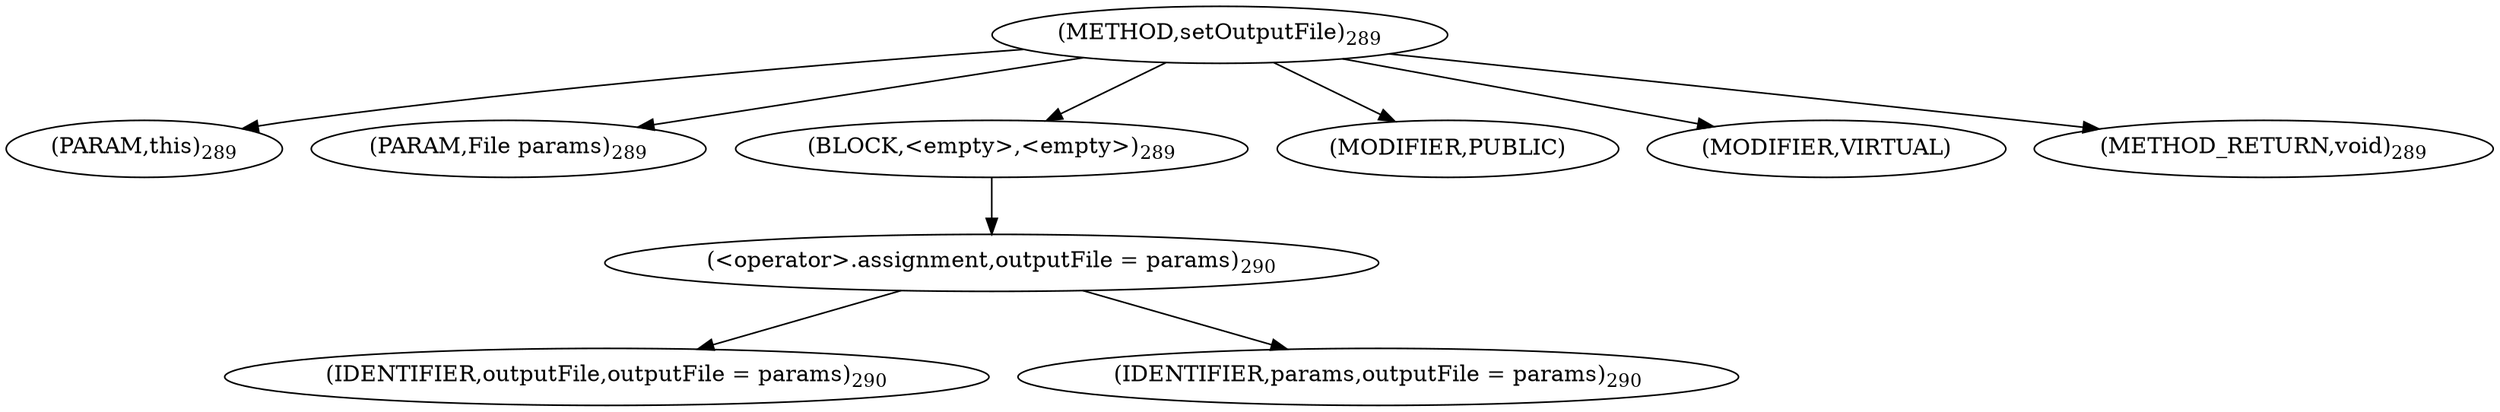 digraph "setOutputFile" {  
"346" [label = <(METHOD,setOutputFile)<SUB>289</SUB>> ]
"347" [label = <(PARAM,this)<SUB>289</SUB>> ]
"348" [label = <(PARAM,File params)<SUB>289</SUB>> ]
"349" [label = <(BLOCK,&lt;empty&gt;,&lt;empty&gt;)<SUB>289</SUB>> ]
"350" [label = <(&lt;operator&gt;.assignment,outputFile = params)<SUB>290</SUB>> ]
"351" [label = <(IDENTIFIER,outputFile,outputFile = params)<SUB>290</SUB>> ]
"352" [label = <(IDENTIFIER,params,outputFile = params)<SUB>290</SUB>> ]
"353" [label = <(MODIFIER,PUBLIC)> ]
"354" [label = <(MODIFIER,VIRTUAL)> ]
"355" [label = <(METHOD_RETURN,void)<SUB>289</SUB>> ]
  "346" -> "347" 
  "346" -> "348" 
  "346" -> "349" 
  "346" -> "353" 
  "346" -> "354" 
  "346" -> "355" 
  "349" -> "350" 
  "350" -> "351" 
  "350" -> "352" 
}
